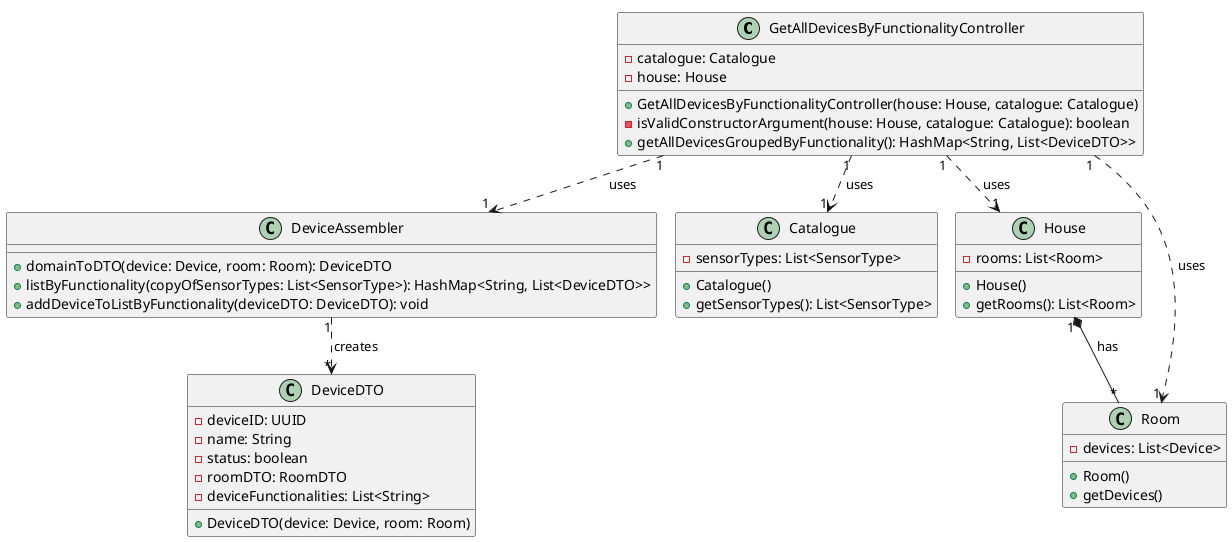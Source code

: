 @startuml
!pragma layout smetana

'https://plantuml.com/class-diagram

class GetAllDevicesByFunctionalityController{
    'Attributes'
    - catalogue: Catalogue
    - house: House

    'Methods'
    +GetAllDevicesByFunctionalityController(house: House, catalogue: Catalogue)
    -isValidConstructorArgument(house: House, catalogue: Catalogue): boolean
    +getAllDevicesGroupedByFunctionality(): HashMap<String, List<DeviceDTO>>
}

class DeviceAssembler{
    'Attributes'

    'Methods'
    +domainToDTO(device: Device, room: Room): DeviceDTO
    +listByFunctionality(copyOfSensorTypes: List<SensorType>): HashMap<String, List<DeviceDTO>>
    +addDeviceToListByFunctionality(deviceDTO: DeviceDTO): void
}

class Catalogue{
    'Attributes'
    - sensorTypes: List<SensorType>

    'Methods'
    +Catalogue()
    +getSensorTypes(): List<SensorType>
}

class DeviceDTO{
    'Attributes'
    - deviceID: UUID
    - name: String
    - status: boolean
    - roomDTO: RoomDTO
    - deviceFunctionalities: List<String>

    'Methods'
    +DeviceDTO(device: Device, room: Room)
}

class House {
    'Attributes'
    - rooms: List<Room>

    'Methods'
    +House()
    +getRooms(): List<Room>
}

class Room{
    'Attributes'
    - devices: List<Device>

    'Methods'
    +Room()
    +getDevices()
}

GetAllDevicesByFunctionalityController "1" ..> "1" DeviceAssembler : uses
GetAllDevicesByFunctionalityController "1" ..> "1" Catalogue : uses
DeviceAssembler "1" ..> "*" DeviceDTO : creates
GetAllDevicesByFunctionalityController "1" ..> "1" House : uses
GetAllDevicesByFunctionalityController "1" ..> "1" Room : uses
House "1" *-- "*" Room : has
@enduml